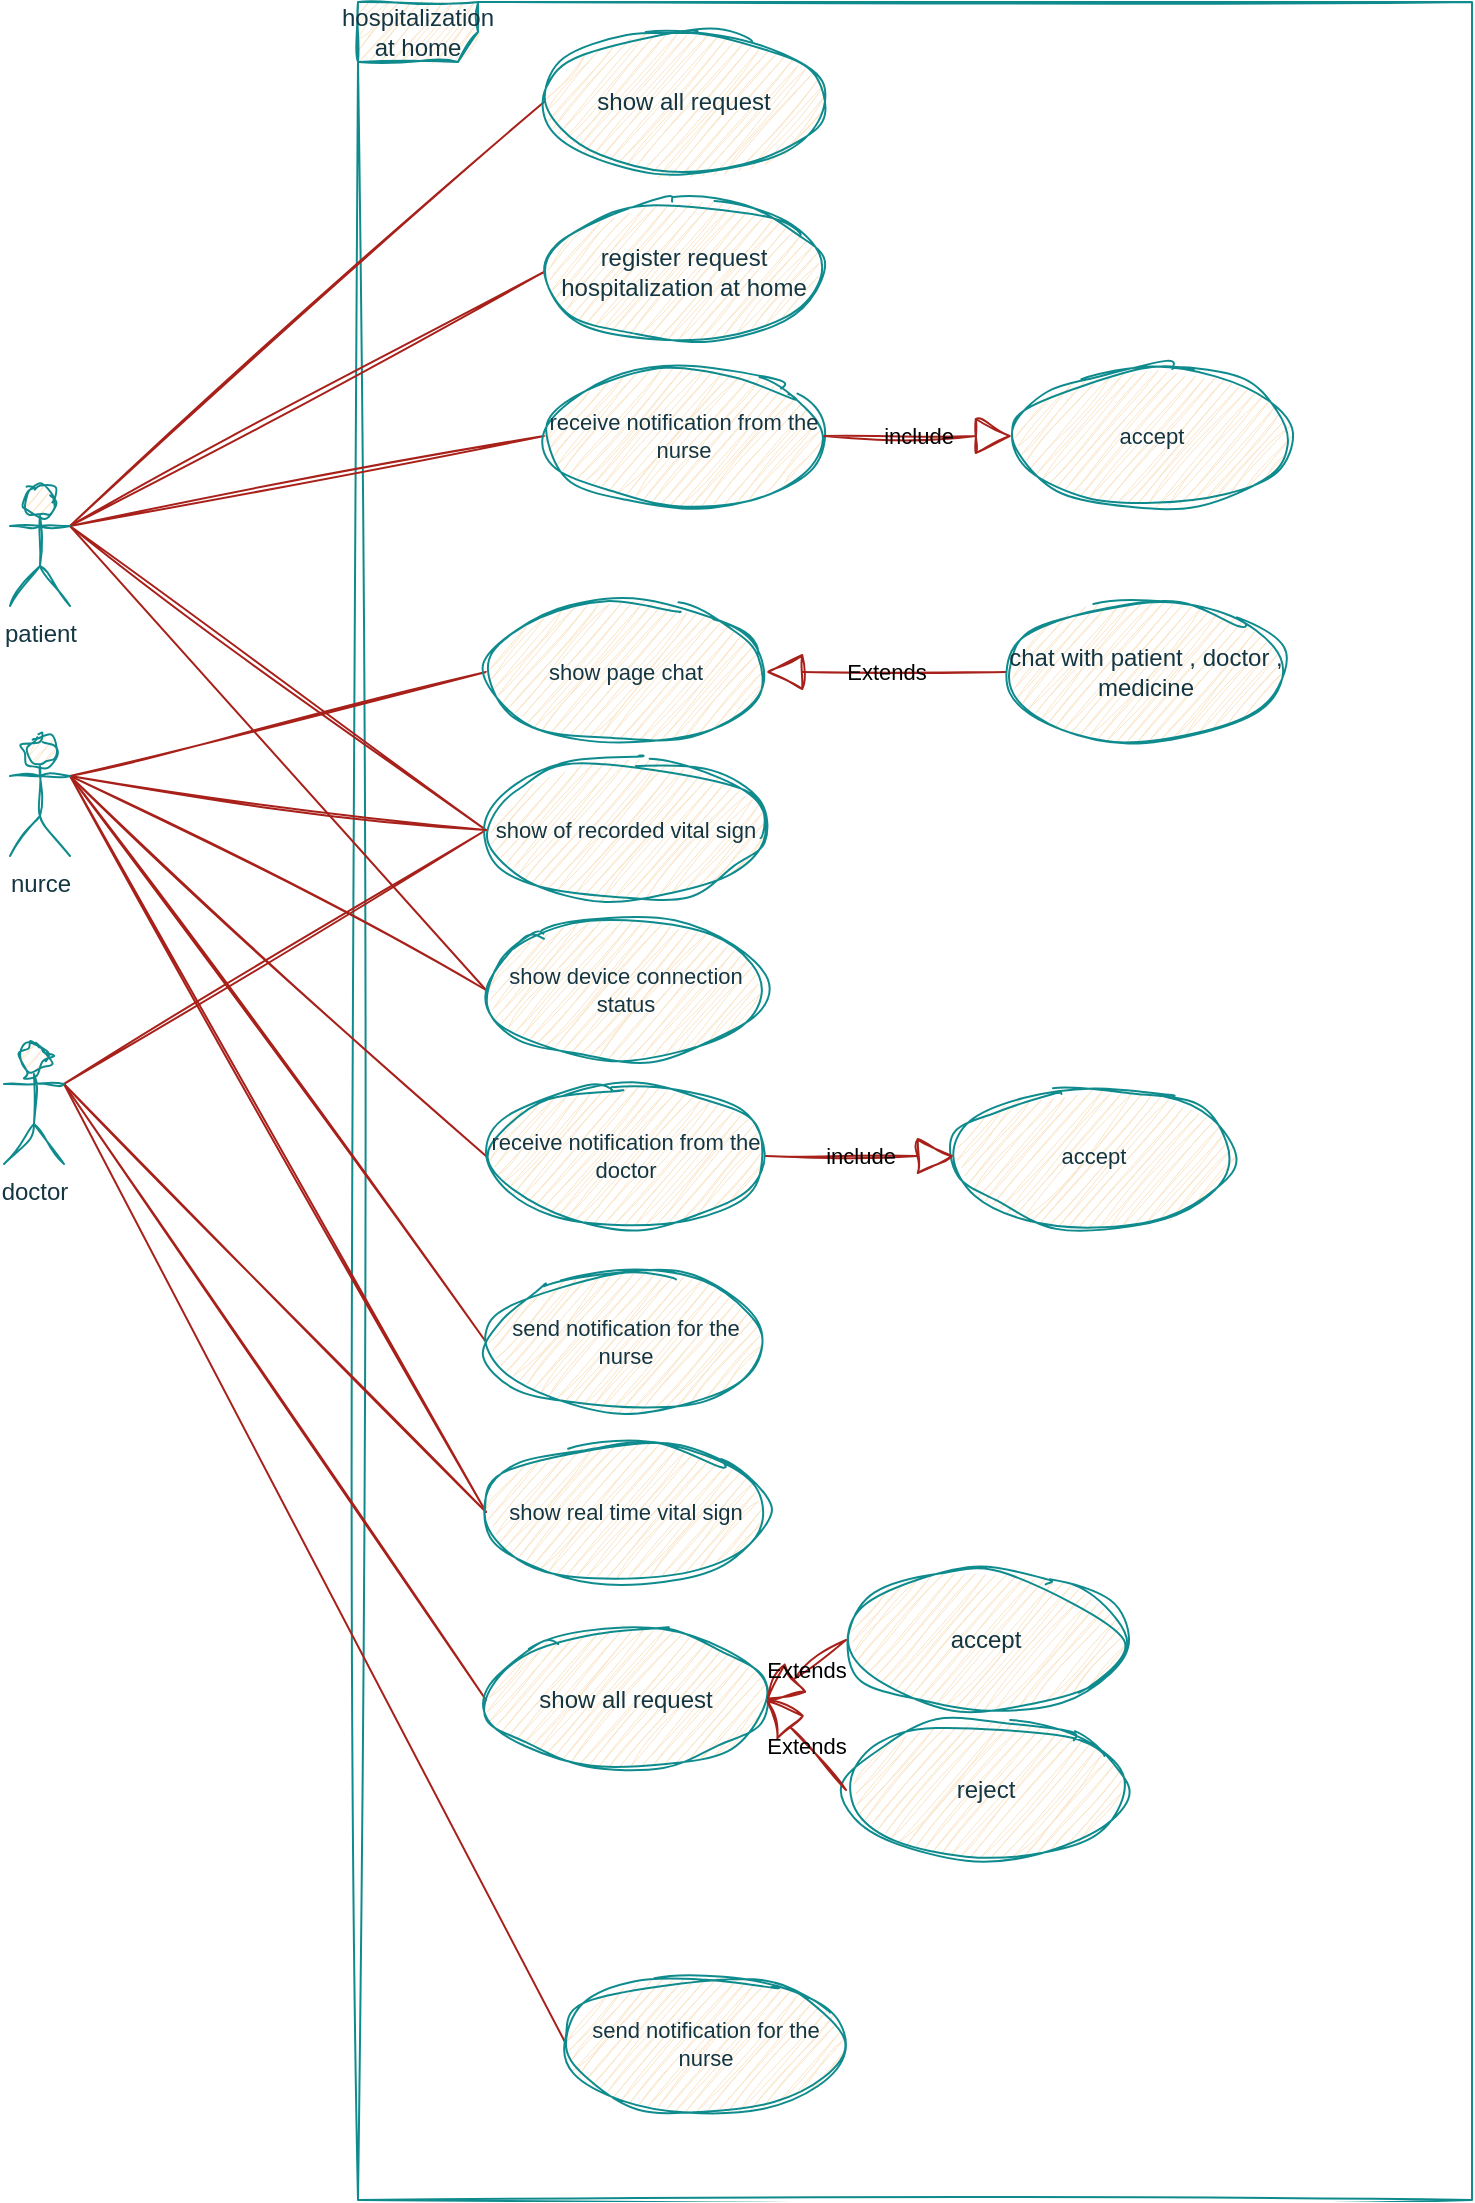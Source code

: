 <mxfile version="27.0.2">
  <diagram name="Page-1" id="6kQp0uyzATgulFKKRw8P">
    <mxGraphModel dx="1186" dy="750" grid="0" gridSize="10" guides="1" tooltips="1" connect="1" arrows="1" fold="1" page="1" pageScale="1" pageWidth="850" pageHeight="1100" math="0" shadow="0">
      <root>
        <mxCell id="0" />
        <mxCell id="1" parent="0" />
        <mxCell id="H7b8_wy7LeTkZjQSsrip-1" value="hospitalization at home" style="shape=umlFrame;whiteSpace=wrap;html=1;pointerEvents=0;labelBackgroundColor=none;fillColor=#FAE5C7;strokeColor=#0F8B8D;fontColor=#143642;sketch=1;curveFitting=1;jiggle=2;" parent="1" vertex="1">
          <mxGeometry x="262" y="110" width="557" height="1099" as="geometry" />
        </mxCell>
        <mxCell id="H7b8_wy7LeTkZjQSsrip-18" style="edgeStyle=none;shape=connector;rounded=0;orthogonalLoop=1;jettySize=auto;html=1;exitX=1;exitY=0.333;exitDx=0;exitDy=0;exitPerimeter=0;entryX=0;entryY=0.5;entryDx=0;entryDy=0;strokeColor=#A8201A;align=center;verticalAlign=middle;fontFamily=Helvetica;fontSize=11;fontColor=default;labelBackgroundColor=none;startFill=0;endArrow=none;sketch=1;curveFitting=1;jiggle=2;" parent="1" source="H7b8_wy7LeTkZjQSsrip-2" target="H7b8_wy7LeTkZjQSsrip-11" edge="1">
          <mxGeometry relative="1" as="geometry" />
        </mxCell>
        <mxCell id="H7b8_wy7LeTkZjQSsrip-19" style="edgeStyle=none;shape=connector;rounded=0;orthogonalLoop=1;jettySize=auto;html=1;exitX=1;exitY=0.333;exitDx=0;exitDy=0;exitPerimeter=0;entryX=0;entryY=0.5;entryDx=0;entryDy=0;strokeColor=#A8201A;align=center;verticalAlign=middle;fontFamily=Helvetica;fontSize=11;fontColor=default;labelBackgroundColor=none;startFill=0;endArrow=none;sketch=1;curveFitting=1;jiggle=2;" parent="1" source="H7b8_wy7LeTkZjQSsrip-2" target="H7b8_wy7LeTkZjQSsrip-10" edge="1">
          <mxGeometry relative="1" as="geometry" />
        </mxCell>
        <mxCell id="H7b8_wy7LeTkZjQSsrip-21" style="edgeStyle=none;shape=connector;rounded=0;orthogonalLoop=1;jettySize=auto;html=1;exitX=1;exitY=0.333;exitDx=0;exitDy=0;exitPerimeter=0;entryX=0;entryY=0.5;entryDx=0;entryDy=0;strokeColor=#A8201A;align=center;verticalAlign=middle;fontFamily=Helvetica;fontSize=11;fontColor=default;labelBackgroundColor=none;startFill=0;endArrow=none;sketch=1;curveFitting=1;jiggle=2;" parent="1" source="H7b8_wy7LeTkZjQSsrip-2" target="H7b8_wy7LeTkZjQSsrip-20" edge="1">
          <mxGeometry relative="1" as="geometry" />
        </mxCell>
        <mxCell id="H7b8_wy7LeTkZjQSsrip-28" style="edgeStyle=none;shape=connector;rounded=0;orthogonalLoop=1;jettySize=auto;html=1;exitX=1;exitY=0.333;exitDx=0;exitDy=0;exitPerimeter=0;entryX=0;entryY=0.5;entryDx=0;entryDy=0;strokeColor=#A8201A;align=center;verticalAlign=middle;fontFamily=Helvetica;fontSize=11;fontColor=default;labelBackgroundColor=none;startFill=0;endArrow=none;sketch=1;curveFitting=1;jiggle=2;" parent="1" source="H7b8_wy7LeTkZjQSsrip-2" target="H7b8_wy7LeTkZjQSsrip-26" edge="1">
          <mxGeometry relative="1" as="geometry" />
        </mxCell>
        <mxCell id="H7b8_wy7LeTkZjQSsrip-34" style="edgeStyle=none;shape=connector;rounded=0;orthogonalLoop=1;jettySize=auto;html=1;exitX=1;exitY=0.333;exitDx=0;exitDy=0;exitPerimeter=0;entryX=0;entryY=0.5;entryDx=0;entryDy=0;strokeColor=#A8201A;align=center;verticalAlign=middle;fontFamily=Helvetica;fontSize=11;fontColor=default;labelBackgroundColor=none;startFill=0;endArrow=none;sketch=1;curveFitting=1;jiggle=2;" parent="1" source="H7b8_wy7LeTkZjQSsrip-2" target="H7b8_wy7LeTkZjQSsrip-33" edge="1">
          <mxGeometry relative="1" as="geometry" />
        </mxCell>
        <mxCell id="H7b8_wy7LeTkZjQSsrip-2" value="patient" style="shape=umlActor;verticalLabelPosition=bottom;verticalAlign=top;html=1;labelBackgroundColor=none;fillColor=#FAE5C7;strokeColor=#0F8B8D;fontColor=#143642;sketch=1;curveFitting=1;jiggle=2;" parent="1" vertex="1">
          <mxGeometry x="88" y="352" width="30" height="60" as="geometry" />
        </mxCell>
        <mxCell id="H7b8_wy7LeTkZjQSsrip-17" style="rounded=0;orthogonalLoop=1;jettySize=auto;html=1;exitX=1;exitY=0.333;exitDx=0;exitDy=0;exitPerimeter=0;entryX=0;entryY=0.5;entryDx=0;entryDy=0;endArrow=none;startFill=0;labelBackgroundColor=none;strokeColor=#A8201A;fontColor=default;sketch=1;curveFitting=1;jiggle=2;" parent="1" source="H7b8_wy7LeTkZjQSsrip-7" target="H7b8_wy7LeTkZjQSsrip-12" edge="1">
          <mxGeometry relative="1" as="geometry" />
        </mxCell>
        <mxCell id="H7b8_wy7LeTkZjQSsrip-25" style="edgeStyle=none;shape=connector;rounded=0;orthogonalLoop=1;jettySize=auto;html=1;exitX=1;exitY=0.333;exitDx=0;exitDy=0;exitPerimeter=0;entryX=0;entryY=0.5;entryDx=0;entryDy=0;strokeColor=#A8201A;align=center;verticalAlign=middle;fontFamily=Helvetica;fontSize=11;fontColor=default;labelBackgroundColor=none;startFill=0;endArrow=none;sketch=1;curveFitting=1;jiggle=2;" parent="1" source="H7b8_wy7LeTkZjQSsrip-7" target="H7b8_wy7LeTkZjQSsrip-20" edge="1">
          <mxGeometry relative="1" as="geometry" />
        </mxCell>
        <mxCell id="H7b8_wy7LeTkZjQSsrip-32" style="edgeStyle=none;shape=connector;rounded=0;orthogonalLoop=1;jettySize=auto;html=1;exitX=1;exitY=0.333;exitDx=0;exitDy=0;exitPerimeter=0;entryX=0;entryY=0.5;entryDx=0;entryDy=0;strokeColor=#A8201A;align=center;verticalAlign=middle;fontFamily=Helvetica;fontSize=11;fontColor=default;labelBackgroundColor=none;startFill=0;endArrow=none;sketch=1;curveFitting=1;jiggle=2;" parent="1" source="H7b8_wy7LeTkZjQSsrip-7" target="H7b8_wy7LeTkZjQSsrip-31" edge="1">
          <mxGeometry relative="1" as="geometry" />
        </mxCell>
        <mxCell id="H7b8_wy7LeTkZjQSsrip-43" style="edgeStyle=none;shape=connector;rounded=0;orthogonalLoop=1;jettySize=auto;html=1;exitX=1;exitY=0.333;exitDx=0;exitDy=0;exitPerimeter=0;entryX=0;entryY=0.5;entryDx=0;entryDy=0;strokeColor=#A8201A;align=center;verticalAlign=middle;fontFamily=Helvetica;fontSize=11;fontColor=default;labelBackgroundColor=none;startFill=0;endArrow=none;sketch=1;curveFitting=1;jiggle=2;" parent="1" source="H7b8_wy7LeTkZjQSsrip-7" target="H7b8_wy7LeTkZjQSsrip-41" edge="1">
          <mxGeometry relative="1" as="geometry" />
        </mxCell>
        <mxCell id="H7b8_wy7LeTkZjQSsrip-7" value="doctor" style="shape=umlActor;verticalLabelPosition=bottom;verticalAlign=top;html=1;labelBackgroundColor=none;fillColor=#FAE5C7;strokeColor=#0F8B8D;fontColor=#143642;sketch=1;curveFitting=1;jiggle=2;" parent="1" vertex="1">
          <mxGeometry x="85" y="631" width="30" height="60" as="geometry" />
        </mxCell>
        <mxCell id="H7b8_wy7LeTkZjQSsrip-10" value="register request hospitalization at home" style="ellipse;whiteSpace=wrap;html=1;labelBackgroundColor=none;fillColor=#FAE5C7;strokeColor=#0F8B8D;fontColor=#143642;sketch=1;curveFitting=1;jiggle=2;" parent="1" vertex="1">
          <mxGeometry x="355" y="210" width="140" height="70" as="geometry" />
        </mxCell>
        <mxCell id="H7b8_wy7LeTkZjQSsrip-11" value="show all request" style="ellipse;whiteSpace=wrap;html=1;labelBackgroundColor=none;fillColor=#FAE5C7;strokeColor=#0F8B8D;fontColor=#143642;sketch=1;curveFitting=1;jiggle=2;" parent="1" vertex="1">
          <mxGeometry x="355" y="125" width="140" height="70" as="geometry" />
        </mxCell>
        <mxCell id="H7b8_wy7LeTkZjQSsrip-12" value="show all request" style="ellipse;whiteSpace=wrap;html=1;labelBackgroundColor=none;fillColor=#FAE5C7;strokeColor=#0F8B8D;fontColor=#143642;sketch=1;curveFitting=1;jiggle=2;" parent="1" vertex="1">
          <mxGeometry x="326" y="924" width="140" height="70" as="geometry" />
        </mxCell>
        <mxCell id="H7b8_wy7LeTkZjQSsrip-13" value="accept" style="ellipse;whiteSpace=wrap;html=1;labelBackgroundColor=none;fillColor=#FAE5C7;strokeColor=#0F8B8D;fontColor=#143642;sketch=1;curveFitting=1;jiggle=2;" parent="1" vertex="1">
          <mxGeometry x="506" y="894" width="140" height="70" as="geometry" />
        </mxCell>
        <mxCell id="H7b8_wy7LeTkZjQSsrip-14" value="reject" style="ellipse;whiteSpace=wrap;html=1;labelBackgroundColor=none;fillColor=#FAE5C7;strokeColor=#0F8B8D;fontColor=#143642;sketch=1;curveFitting=1;jiggle=2;" parent="1" vertex="1">
          <mxGeometry x="506" y="969" width="140" height="70" as="geometry" />
        </mxCell>
        <mxCell id="H7b8_wy7LeTkZjQSsrip-15" value="Extends" style="endArrow=block;endSize=16;endFill=0;html=1;rounded=0;exitX=0;exitY=0.5;exitDx=0;exitDy=0;entryX=1;entryY=0.5;entryDx=0;entryDy=0;labelBackgroundColor=none;strokeColor=#A8201A;fontColor=default;sketch=1;curveFitting=1;jiggle=2;" parent="1" source="H7b8_wy7LeTkZjQSsrip-13" target="H7b8_wy7LeTkZjQSsrip-12" edge="1">
          <mxGeometry width="160" relative="1" as="geometry">
            <mxPoint x="343" y="776" as="sourcePoint" />
            <mxPoint x="503" y="776" as="targetPoint" />
          </mxGeometry>
        </mxCell>
        <mxCell id="H7b8_wy7LeTkZjQSsrip-16" value="Extends" style="endArrow=block;endSize=16;endFill=0;html=1;rounded=0;exitX=0;exitY=0.5;exitDx=0;exitDy=0;entryX=1;entryY=0.5;entryDx=0;entryDy=0;labelBackgroundColor=none;strokeColor=#A8201A;fontColor=default;sketch=1;curveFitting=1;jiggle=2;" parent="1" source="H7b8_wy7LeTkZjQSsrip-14" target="H7b8_wy7LeTkZjQSsrip-12" edge="1">
          <mxGeometry width="160" relative="1" as="geometry">
            <mxPoint x="516" y="926" as="sourcePoint" />
            <mxPoint x="476" y="969" as="targetPoint" />
          </mxGeometry>
        </mxCell>
        <mxCell id="H7b8_wy7LeTkZjQSsrip-20" value="show of recorded vital sign" style="ellipse;whiteSpace=wrap;html=1;fontFamily=Helvetica;fontSize=11;fontColor=#143642;labelBackgroundColor=none;fillColor=#FAE5C7;strokeColor=#0F8B8D;sketch=1;curveFitting=1;jiggle=2;" parent="1" vertex="1">
          <mxGeometry x="326" y="489" width="140" height="70" as="geometry" />
        </mxCell>
        <mxCell id="H7b8_wy7LeTkZjQSsrip-24" style="edgeStyle=none;shape=connector;rounded=0;orthogonalLoop=1;jettySize=auto;html=1;exitX=1;exitY=0.333;exitDx=0;exitDy=0;exitPerimeter=0;entryX=0;entryY=0.5;entryDx=0;entryDy=0;strokeColor=#A8201A;align=center;verticalAlign=middle;fontFamily=Helvetica;fontSize=11;fontColor=default;labelBackgroundColor=none;startFill=0;endArrow=none;sketch=1;curveFitting=1;jiggle=2;" parent="1" source="H7b8_wy7LeTkZjQSsrip-22" target="H7b8_wy7LeTkZjQSsrip-20" edge="1">
          <mxGeometry relative="1" as="geometry" />
        </mxCell>
        <mxCell id="H7b8_wy7LeTkZjQSsrip-27" style="edgeStyle=none;shape=connector;rounded=0;orthogonalLoop=1;jettySize=auto;html=1;exitX=1;exitY=0.333;exitDx=0;exitDy=0;exitPerimeter=0;entryX=0;entryY=0.5;entryDx=0;entryDy=0;strokeColor=#A8201A;align=center;verticalAlign=middle;fontFamily=Helvetica;fontSize=11;fontColor=default;labelBackgroundColor=none;startFill=0;endArrow=none;sketch=1;curveFitting=1;jiggle=2;" parent="1" source="H7b8_wy7LeTkZjQSsrip-22" target="H7b8_wy7LeTkZjQSsrip-26" edge="1">
          <mxGeometry relative="1" as="geometry" />
        </mxCell>
        <mxCell id="H7b8_wy7LeTkZjQSsrip-30" style="edgeStyle=none;shape=connector;rounded=0;orthogonalLoop=1;jettySize=auto;html=1;exitX=1;exitY=0.333;exitDx=0;exitDy=0;exitPerimeter=0;entryX=0;entryY=0.5;entryDx=0;entryDy=0;strokeColor=#A8201A;align=center;verticalAlign=middle;fontFamily=Helvetica;fontSize=11;fontColor=default;labelBackgroundColor=none;startFill=0;endArrow=none;sketch=1;curveFitting=1;jiggle=2;" parent="1" source="H7b8_wy7LeTkZjQSsrip-22" target="H7b8_wy7LeTkZjQSsrip-29" edge="1">
          <mxGeometry relative="1" as="geometry" />
        </mxCell>
        <mxCell id="H7b8_wy7LeTkZjQSsrip-36" style="edgeStyle=none;shape=connector;rounded=0;orthogonalLoop=1;jettySize=auto;html=1;exitX=1;exitY=0.333;exitDx=0;exitDy=0;exitPerimeter=0;entryX=0;entryY=0.5;entryDx=0;entryDy=0;strokeColor=#A8201A;align=center;verticalAlign=middle;fontFamily=Helvetica;fontSize=11;fontColor=default;labelBackgroundColor=none;startFill=0;endArrow=none;sketch=1;curveFitting=1;jiggle=2;" parent="1" source="H7b8_wy7LeTkZjQSsrip-22" target="H7b8_wy7LeTkZjQSsrip-35" edge="1">
          <mxGeometry relative="1" as="geometry" />
        </mxCell>
        <mxCell id="H7b8_wy7LeTkZjQSsrip-42" style="edgeStyle=none;shape=connector;rounded=0;orthogonalLoop=1;jettySize=auto;html=1;exitX=1;exitY=0.333;exitDx=0;exitDy=0;exitPerimeter=0;entryX=0;entryY=0.5;entryDx=0;entryDy=0;strokeColor=#A8201A;align=center;verticalAlign=middle;fontFamily=Helvetica;fontSize=11;fontColor=default;labelBackgroundColor=none;startFill=0;endArrow=none;sketch=1;curveFitting=1;jiggle=2;" parent="1" source="H7b8_wy7LeTkZjQSsrip-22" target="H7b8_wy7LeTkZjQSsrip-41" edge="1">
          <mxGeometry relative="1" as="geometry" />
        </mxCell>
        <mxCell id="fsWNdPH1g3oy1OBCnLqw-5" style="edgeStyle=none;shape=connector;rounded=0;orthogonalLoop=1;jettySize=auto;html=1;exitX=1;exitY=0.333;exitDx=0;exitDy=0;exitPerimeter=0;entryX=0;entryY=0.5;entryDx=0;entryDy=0;strokeColor=#A8201A;align=center;verticalAlign=middle;fontFamily=Helvetica;fontSize=11;fontColor=default;labelBackgroundColor=none;startFill=0;endArrow=none;sketch=1;curveFitting=1;jiggle=2;" parent="1" source="H7b8_wy7LeTkZjQSsrip-22" target="fsWNdPH1g3oy1OBCnLqw-1" edge="1">
          <mxGeometry relative="1" as="geometry" />
        </mxCell>
        <mxCell id="H7b8_wy7LeTkZjQSsrip-22" value="nurce" style="shape=umlActor;verticalLabelPosition=bottom;verticalAlign=top;html=1;labelBackgroundColor=none;fillColor=#FAE5C7;strokeColor=#0F8B8D;fontColor=#143642;sketch=1;curveFitting=1;jiggle=2;" parent="1" vertex="1">
          <mxGeometry x="88" y="477" width="30" height="60" as="geometry" />
        </mxCell>
        <mxCell id="H7b8_wy7LeTkZjQSsrip-26" value="show device connection status" style="ellipse;whiteSpace=wrap;html=1;fontFamily=Helvetica;fontSize=11;fontColor=#143642;labelBackgroundColor=none;fillColor=#FAE5C7;strokeColor=#0F8B8D;sketch=1;curveFitting=1;jiggle=2;" parent="1" vertex="1">
          <mxGeometry x="326" y="569" width="140" height="70" as="geometry" />
        </mxCell>
        <mxCell id="H7b8_wy7LeTkZjQSsrip-29" value="receive notification from the doctor" style="ellipse;whiteSpace=wrap;html=1;fontFamily=Helvetica;fontSize=11;fontColor=#143642;labelBackgroundColor=none;fillColor=#FAE5C7;strokeColor=#0F8B8D;sketch=1;curveFitting=1;jiggle=2;" parent="1" vertex="1">
          <mxGeometry x="326" y="652" width="140" height="70" as="geometry" />
        </mxCell>
        <mxCell id="H7b8_wy7LeTkZjQSsrip-31" value="send notification for the nurse" style="ellipse;whiteSpace=wrap;html=1;fontFamily=Helvetica;fontSize=11;fontColor=#143642;labelBackgroundColor=none;fillColor=#FAE5C7;strokeColor=#0F8B8D;sketch=1;curveFitting=1;jiggle=2;" parent="1" vertex="1">
          <mxGeometry x="366" y="1096" width="140" height="70" as="geometry" />
        </mxCell>
        <mxCell id="H7b8_wy7LeTkZjQSsrip-33" value="receive notification from the nurse" style="ellipse;whiteSpace=wrap;html=1;fontFamily=Helvetica;fontSize=11;fontColor=#143642;labelBackgroundColor=none;fillColor=#FAE5C7;strokeColor=#0F8B8D;sketch=1;curveFitting=1;jiggle=2;" parent="1" vertex="1">
          <mxGeometry x="355" y="292" width="140" height="70" as="geometry" />
        </mxCell>
        <mxCell id="H7b8_wy7LeTkZjQSsrip-35" value="send notification for the nurse" style="ellipse;whiteSpace=wrap;html=1;fontFamily=Helvetica;fontSize=11;fontColor=#143642;labelBackgroundColor=none;fillColor=#FAE5C7;strokeColor=#0F8B8D;sketch=1;curveFitting=1;jiggle=2;" parent="1" vertex="1">
          <mxGeometry x="326" y="745" width="140" height="70" as="geometry" />
        </mxCell>
        <mxCell id="H7b8_wy7LeTkZjQSsrip-37" value="accept" style="ellipse;whiteSpace=wrap;html=1;fontFamily=Helvetica;fontSize=11;fontColor=#143642;labelBackgroundColor=none;fillColor=#FAE5C7;strokeColor=#0F8B8D;sketch=1;curveFitting=1;jiggle=2;" parent="1" vertex="1">
          <mxGeometry x="560" y="652" width="140" height="70" as="geometry" />
        </mxCell>
        <mxCell id="H7b8_wy7LeTkZjQSsrip-38" value="include" style="endArrow=block;endSize=16;endFill=0;html=1;rounded=0;strokeColor=#A8201A;align=center;verticalAlign=middle;fontFamily=Helvetica;fontSize=11;fontColor=default;labelBackgroundColor=none;entryX=0;entryY=0.5;entryDx=0;entryDy=0;exitX=1;exitY=0.5;exitDx=0;exitDy=0;sketch=1;curveFitting=1;jiggle=2;" parent="1" source="H7b8_wy7LeTkZjQSsrip-29" target="H7b8_wy7LeTkZjQSsrip-37" edge="1">
          <mxGeometry width="160" relative="1" as="geometry">
            <mxPoint x="484" y="869" as="sourcePoint" />
            <mxPoint x="644" y="869" as="targetPoint" />
          </mxGeometry>
        </mxCell>
        <mxCell id="H7b8_wy7LeTkZjQSsrip-39" value="accept" style="ellipse;whiteSpace=wrap;html=1;fontFamily=Helvetica;fontSize=11;fontColor=#143642;labelBackgroundColor=none;fillColor=#FAE5C7;strokeColor=#0F8B8D;sketch=1;curveFitting=1;jiggle=2;" parent="1" vertex="1">
          <mxGeometry x="589" y="292" width="140" height="70" as="geometry" />
        </mxCell>
        <mxCell id="H7b8_wy7LeTkZjQSsrip-40" value="include" style="endArrow=block;endSize=16;endFill=0;html=1;rounded=0;strokeColor=#A8201A;align=center;verticalAlign=middle;fontFamily=Helvetica;fontSize=11;fontColor=default;labelBackgroundColor=none;entryX=0;entryY=0.5;entryDx=0;entryDy=0;exitX=1;exitY=0.5;exitDx=0;exitDy=0;sketch=1;curveFitting=1;jiggle=2;" parent="1" source="H7b8_wy7LeTkZjQSsrip-33" target="H7b8_wy7LeTkZjQSsrip-39" edge="1">
          <mxGeometry width="160" relative="1" as="geometry">
            <mxPoint x="486" y="393" as="sourcePoint" />
            <mxPoint x="580" y="393" as="targetPoint" />
          </mxGeometry>
        </mxCell>
        <mxCell id="H7b8_wy7LeTkZjQSsrip-41" value="show real time vital sign" style="ellipse;whiteSpace=wrap;html=1;fontFamily=Helvetica;fontSize=11;fontColor=#143642;labelBackgroundColor=none;fillColor=#FAE5C7;strokeColor=#0F8B8D;sketch=1;curveFitting=1;jiggle=2;" parent="1" vertex="1">
          <mxGeometry x="326" y="830" width="140" height="70" as="geometry" />
        </mxCell>
        <mxCell id="fsWNdPH1g3oy1OBCnLqw-1" value="show page chat" style="ellipse;whiteSpace=wrap;html=1;fontFamily=Helvetica;fontSize=11;fontColor=#143642;labelBackgroundColor=none;fillColor=#FAE5C7;strokeColor=#0F8B8D;sketch=1;curveFitting=1;jiggle=2;" parent="1" vertex="1">
          <mxGeometry x="326" y="410" width="140" height="70" as="geometry" />
        </mxCell>
        <mxCell id="fsWNdPH1g3oy1OBCnLqw-2" value="Extends" style="endArrow=block;endSize=16;endFill=0;html=1;rounded=0;exitX=0;exitY=0.5;exitDx=0;exitDy=0;entryX=1;entryY=0.5;entryDx=0;entryDy=0;labelBackgroundColor=none;strokeColor=#A8201A;fontColor=default;sketch=1;curveFitting=1;jiggle=2;" parent="1" source="fsWNdPH1g3oy1OBCnLqw-3" target="fsWNdPH1g3oy1OBCnLqw-1" edge="1">
          <mxGeometry width="160" relative="1" as="geometry">
            <mxPoint x="745" y="765" as="sourcePoint" />
            <mxPoint x="705" y="795" as="targetPoint" />
          </mxGeometry>
        </mxCell>
        <mxCell id="fsWNdPH1g3oy1OBCnLqw-3" value="chat with patient , doctor ,&lt;br&gt;medicine" style="ellipse;whiteSpace=wrap;html=1;labelBackgroundColor=none;fillColor=#FAE5C7;strokeColor=#0F8B8D;fontColor=#143642;sketch=1;curveFitting=1;jiggle=2;" parent="1" vertex="1">
          <mxGeometry x="586" y="410" width="140" height="70" as="geometry" />
        </mxCell>
      </root>
    </mxGraphModel>
  </diagram>
</mxfile>
